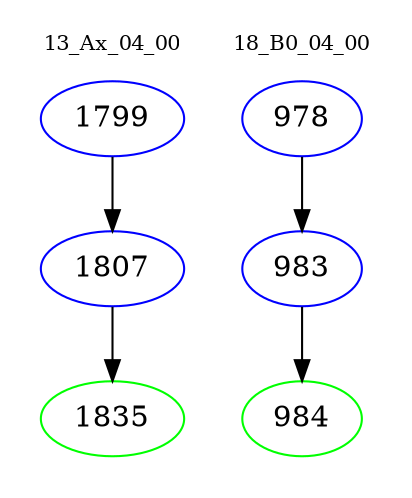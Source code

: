 digraph{
subgraph cluster_0 {
color = white
label = "13_Ax_04_00";
fontsize=10;
T0_1799 [label="1799", color="blue"]
T0_1799 -> T0_1807 [color="black"]
T0_1807 [label="1807", color="blue"]
T0_1807 -> T0_1835 [color="black"]
T0_1835 [label="1835", color="green"]
}
subgraph cluster_1 {
color = white
label = "18_B0_04_00";
fontsize=10;
T1_978 [label="978", color="blue"]
T1_978 -> T1_983 [color="black"]
T1_983 [label="983", color="blue"]
T1_983 -> T1_984 [color="black"]
T1_984 [label="984", color="green"]
}
}
